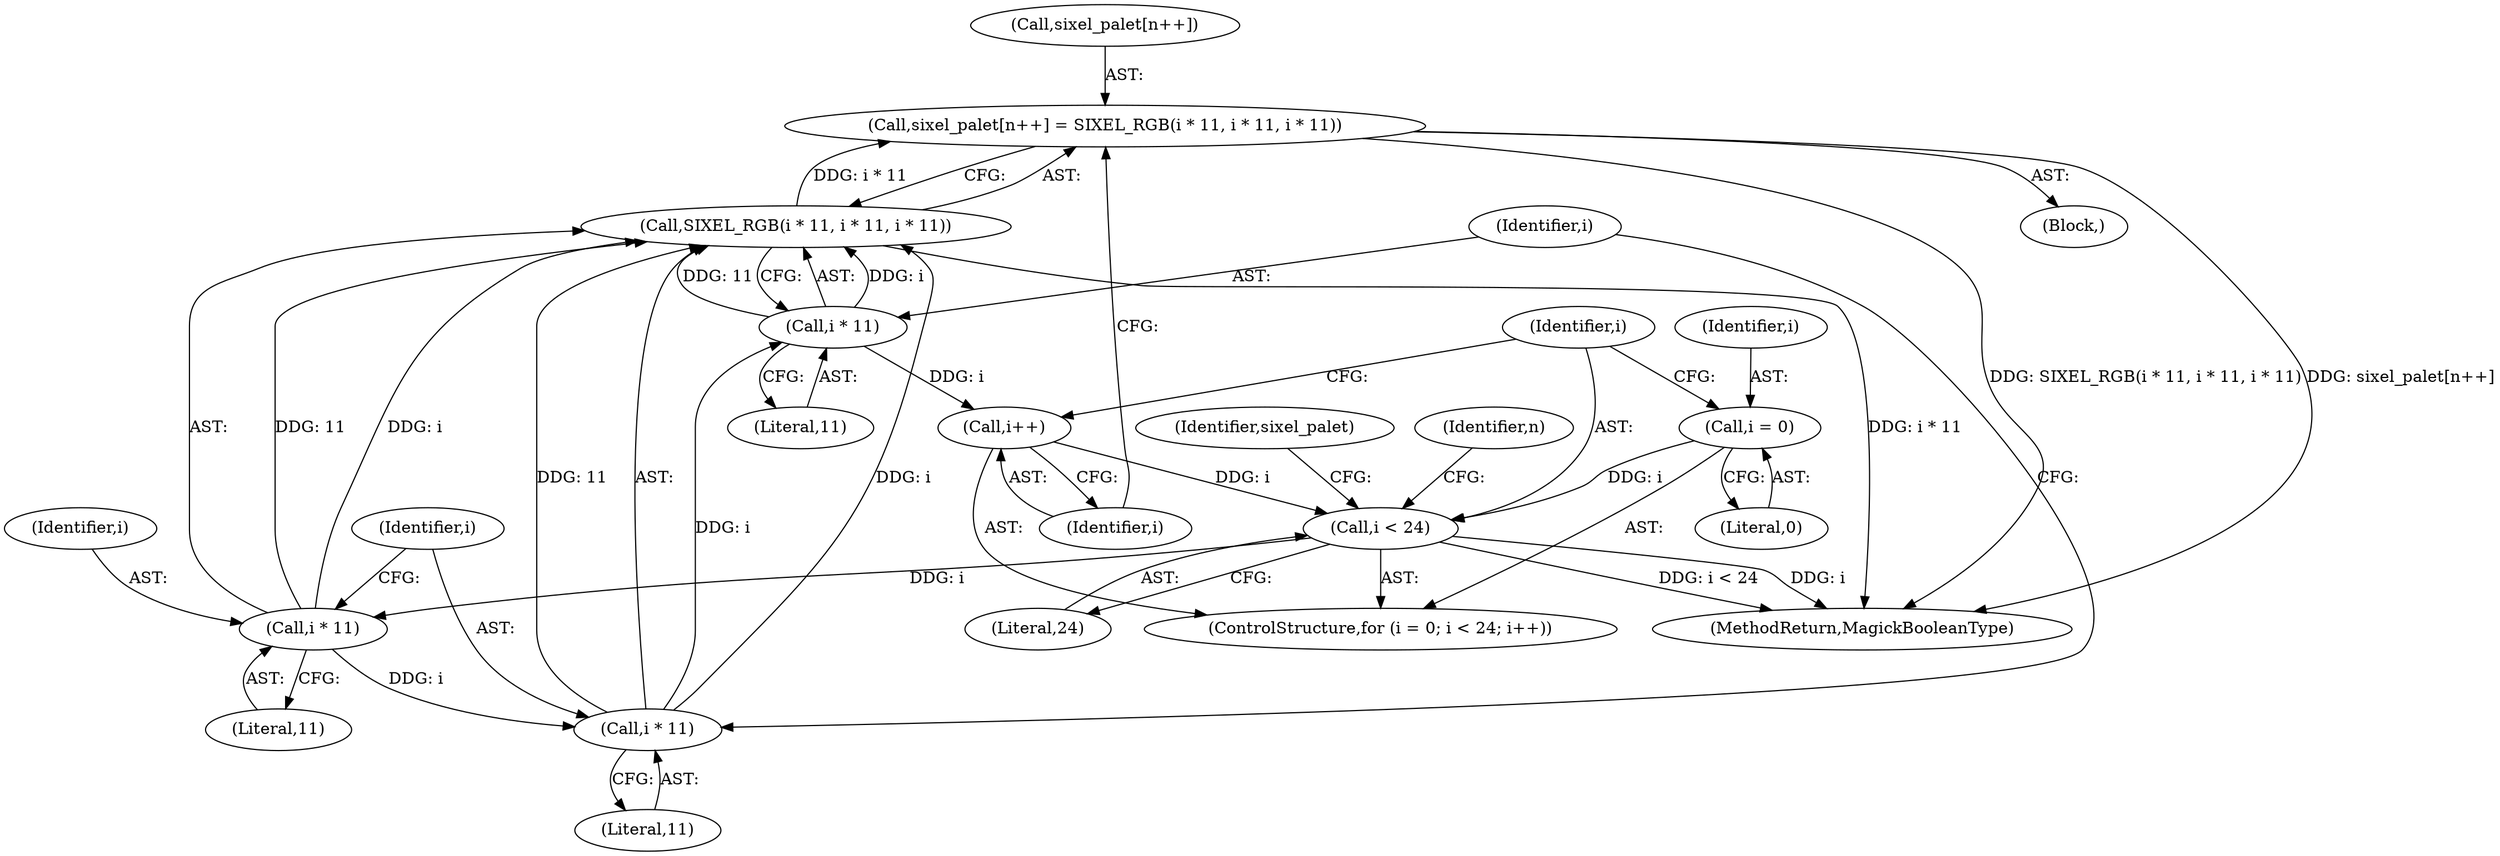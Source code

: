 digraph "0_ImageMagick_10b3823a7619ed22d42764733eb052c4159bc8c1_2@array" {
"1000287" [label="(Call,sixel_palet[n++] = SIXEL_RGB(i * 11, i * 11, i * 11))"];
"1000292" [label="(Call,SIXEL_RGB(i * 11, i * 11, i * 11))"];
"1000293" [label="(Call,i * 11)"];
"1000281" [label="(Call,i < 24)"];
"1000284" [label="(Call,i++)"];
"1000299" [label="(Call,i * 11)"];
"1000296" [label="(Call,i * 11)"];
"1000278" [label="(Call,i = 0)"];
"1000285" [label="(Identifier,i)"];
"1001434" [label="(MethodReturn,MagickBooleanType)"];
"1000292" [label="(Call,SIXEL_RGB(i * 11, i * 11, i * 11))"];
"1000278" [label="(Call,i = 0)"];
"1000279" [label="(Identifier,i)"];
"1000287" [label="(Call,sixel_palet[n++] = SIXEL_RGB(i * 11, i * 11, i * 11))"];
"1000281" [label="(Call,i < 24)"];
"1000294" [label="(Identifier,i)"];
"1000297" [label="(Identifier,i)"];
"1000284" [label="(Call,i++)"];
"1000301" [label="(Literal,11)"];
"1000277" [label="(ControlStructure,for (i = 0; i < 24; i++))"];
"1000295" [label="(Literal,11)"];
"1000286" [label="(Block,)"];
"1000289" [label="(Identifier,sixel_palet)"];
"1000298" [label="(Literal,11)"];
"1000299" [label="(Call,i * 11)"];
"1000300" [label="(Identifier,i)"];
"1000293" [label="(Call,i * 11)"];
"1000304" [label="(Identifier,n)"];
"1000282" [label="(Identifier,i)"];
"1000283" [label="(Literal,24)"];
"1000288" [label="(Call,sixel_palet[n++])"];
"1000280" [label="(Literal,0)"];
"1000296" [label="(Call,i * 11)"];
"1000287" -> "1000286"  [label="AST: "];
"1000287" -> "1000292"  [label="CFG: "];
"1000288" -> "1000287"  [label="AST: "];
"1000292" -> "1000287"  [label="AST: "];
"1000285" -> "1000287"  [label="CFG: "];
"1000287" -> "1001434"  [label="DDG: SIXEL_RGB(i * 11, i * 11, i * 11)"];
"1000287" -> "1001434"  [label="DDG: sixel_palet[n++]"];
"1000292" -> "1000287"  [label="DDG: i * 11"];
"1000292" -> "1000299"  [label="CFG: "];
"1000293" -> "1000292"  [label="AST: "];
"1000296" -> "1000292"  [label="AST: "];
"1000299" -> "1000292"  [label="AST: "];
"1000292" -> "1001434"  [label="DDG: i * 11"];
"1000293" -> "1000292"  [label="DDG: i"];
"1000293" -> "1000292"  [label="DDG: 11"];
"1000296" -> "1000292"  [label="DDG: i"];
"1000296" -> "1000292"  [label="DDG: 11"];
"1000299" -> "1000292"  [label="DDG: i"];
"1000299" -> "1000292"  [label="DDG: 11"];
"1000293" -> "1000295"  [label="CFG: "];
"1000294" -> "1000293"  [label="AST: "];
"1000295" -> "1000293"  [label="AST: "];
"1000297" -> "1000293"  [label="CFG: "];
"1000281" -> "1000293"  [label="DDG: i"];
"1000293" -> "1000296"  [label="DDG: i"];
"1000281" -> "1000277"  [label="AST: "];
"1000281" -> "1000283"  [label="CFG: "];
"1000282" -> "1000281"  [label="AST: "];
"1000283" -> "1000281"  [label="AST: "];
"1000289" -> "1000281"  [label="CFG: "];
"1000304" -> "1000281"  [label="CFG: "];
"1000281" -> "1001434"  [label="DDG: i"];
"1000281" -> "1001434"  [label="DDG: i < 24"];
"1000284" -> "1000281"  [label="DDG: i"];
"1000278" -> "1000281"  [label="DDG: i"];
"1000284" -> "1000277"  [label="AST: "];
"1000284" -> "1000285"  [label="CFG: "];
"1000285" -> "1000284"  [label="AST: "];
"1000282" -> "1000284"  [label="CFG: "];
"1000299" -> "1000284"  [label="DDG: i"];
"1000299" -> "1000301"  [label="CFG: "];
"1000300" -> "1000299"  [label="AST: "];
"1000301" -> "1000299"  [label="AST: "];
"1000296" -> "1000299"  [label="DDG: i"];
"1000296" -> "1000298"  [label="CFG: "];
"1000297" -> "1000296"  [label="AST: "];
"1000298" -> "1000296"  [label="AST: "];
"1000300" -> "1000296"  [label="CFG: "];
"1000278" -> "1000277"  [label="AST: "];
"1000278" -> "1000280"  [label="CFG: "];
"1000279" -> "1000278"  [label="AST: "];
"1000280" -> "1000278"  [label="AST: "];
"1000282" -> "1000278"  [label="CFG: "];
}
